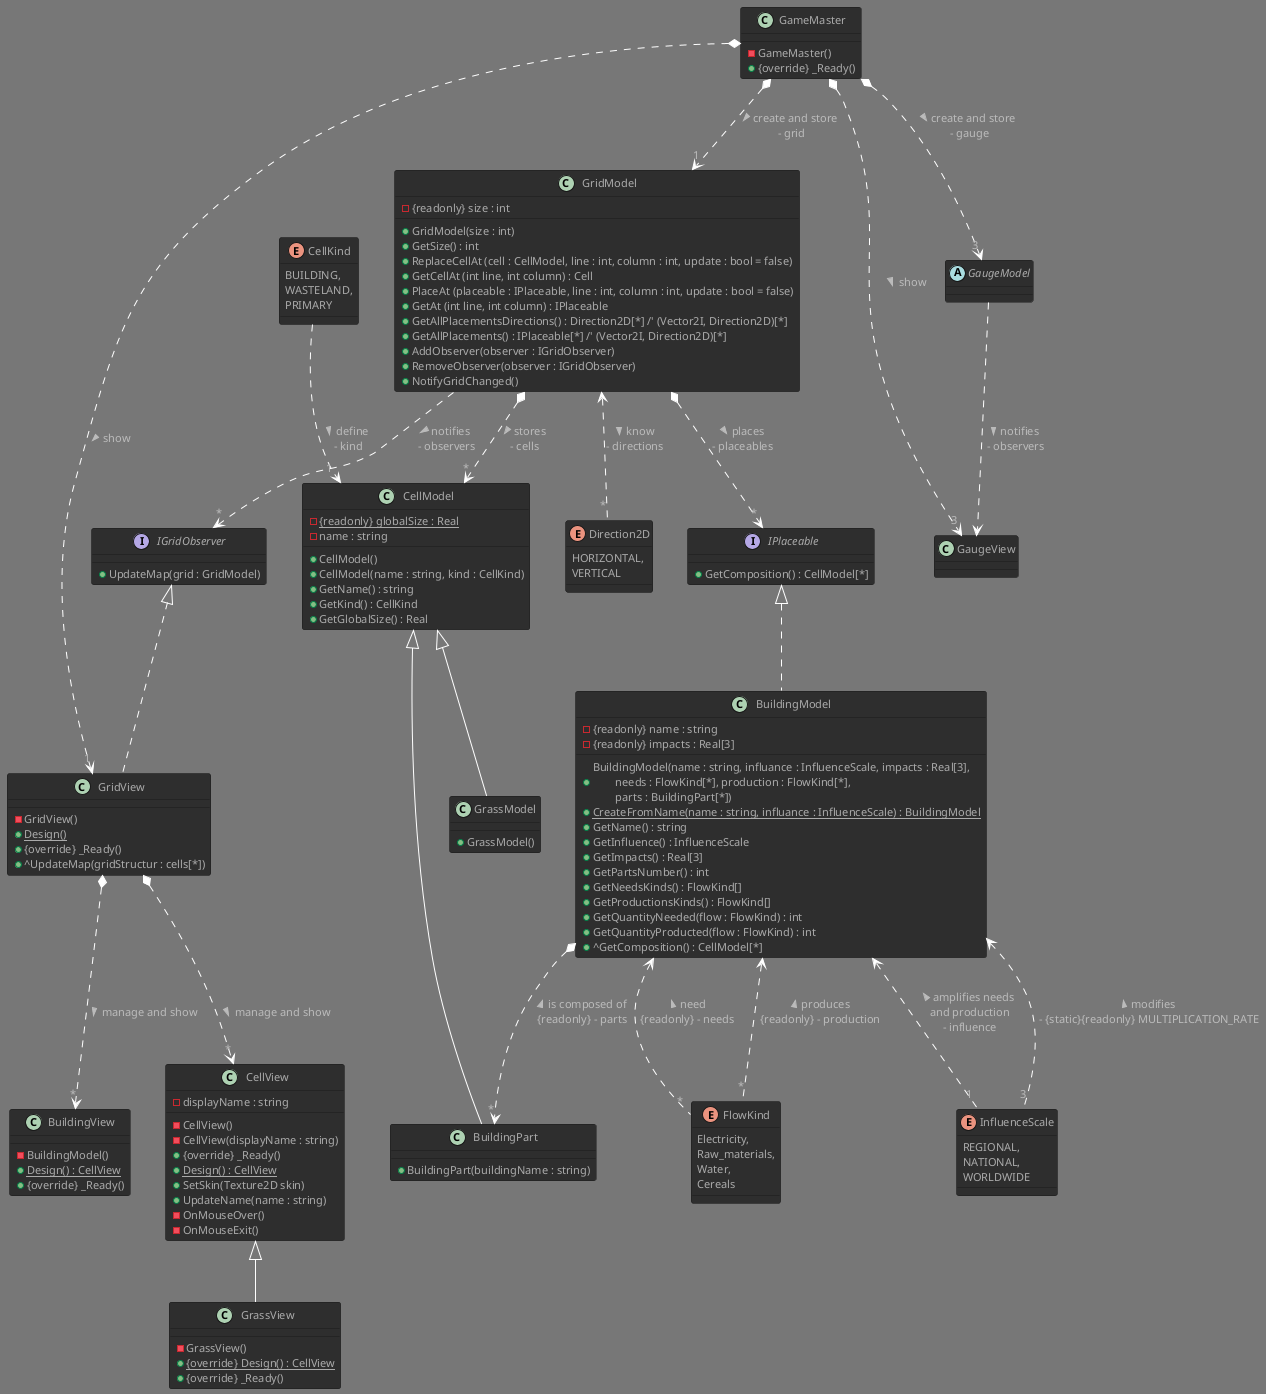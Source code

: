     @startuml
!theme reddress-darkgreen

/' HOME / MASTER / START '/
class GameMaster{
    - GameMaster()
    + {override} _Ready()
}
GameMaster *..> "1"GridModel : > create and store\n - grid
GameMaster *..> "3"GaugeModel : > create and store\n - gauge
GameMaster *..> "1"GridView : > show
GameMaster *..> "3"GaugeView : > show

/' MODELS '/
class CellModel { /' TAG: Immutable '/
    - {static} {readonly} globalSize : Real
    - name : string
    + CellModel() 
    + CellModel(name : string, kind : CellKind)
    + GetName() : string
    + GetKind() : CellKind
    + GetGlobalSize() : Real
}

enum CellKind{
    BUILDING,
    WASTELAND,
    PRIMARY
}
CellKind ..> "1"CellModel : > define\n - kind

class GrassModel extends CellModel {
    + GrassModel()
}

class BuildingPart extends CellModel {
    + BuildingPart(buildingName : string)
}

enum Direction2D{
    HORIZONTAL,
    VERTICAL
}

class GridModel{
    - {readonly} size : int
    + GridModel(size : int)
    + GetSize() : int
    + ReplaceCellAt (cell : CellModel, line : int, column : int, update : bool = false)
    + GetCellAt (int line, int column) : Cell
     /' argument specifies the position of the first cell, the rest is calculated by the grid itself: '/
    + PlaceAt (placeable : IPlaceable, line : int, column : int, update : bool = false)
    + GetAt (int line, int column) : IPlaceable
    + GetAllPlacementsDirections() : Direction2D[*] /' (Vector2I, Direction2D)[*]
    + GetAllPlacements() : IPlaceable[*] /' (Vector2I, Direction2D)[*]
    + AddObserver(observer : IGridObserver)
    + RemoveObserver(observer : IGridObserver)
    + NotifyGridChanged() /' notify public: so you can request a forced update '/
}
GridModel *..> "*"CellModel : > stores\n- cells
GridModel ..> "*"IGridObserver : > notifies\n - observers
GridModel *..> "*"IPlaceable : > places\n- placeables   /' (Vector2I, IPlaceable)[*] '/
GridModel <.. "*"Direction2D : > know\n- directions   /' (Vector2I, Direction2D)[*] '/

interface IGridObserver{
    + UpdateMap(grid : GridModel)
}

interface IPlaceable{
    + GetComposition() : CellModel[*]
}

class BuildingModel implements IPlaceable { /' TAG: Immutable '/
    - {readonly} name : string
    - {readonly} impacts : Real[3]
    + BuildingModel(name : string, influance : InfluenceScale, impacts : Real[3],\n\tneeds : FlowKind[*], production : FlowKind[*],\n\tparts : BuildingPart[*])
    + {static} CreateFromName(name : string, influance : InfluenceScale) : BuildingModel
    /' MULTIPLICATION_RATE : (InfluenceScale, int)[*] '/
    /' - needs : (FlowKind, int)[*] '/
    /' - production : (FlowKind, int)[*] '/
    + GetName() : string
    + GetInfluence() : InfluenceScale
    + GetImpacts() : Real[3]
    + GetPartsNumber() : int
    + GetNeedsKinds() : FlowKind[]
    + GetProductionsKinds() : FlowKind[]
    + GetQuantityNeeded(flow : FlowKind) : int
    + GetQuantityProducted(flow : FlowKind) : int
    + ^GetComposition() : CellModel[*]
}
BuildingModel <.. "1"InfluenceScale : < amplifies needs\n and production\n - influence
BuildingModel <.. "3"InfluenceScale : < modifies\n - {static}{readonly} MULTIPLICATION_RATE
BuildingModel <.. "*"FlowKind : < need\n{readonly} - needs
BuildingModel <.. "*"FlowKind : < produces\n{readonly} - production
BuildingModel *..> "*"BuildingPart : < is composed of\n{readonly} - parts


enum FlowKind{
    Electricity,
    Raw_materials,
    Water,
    Cereals
}

enum InfluenceScale{
    REGIONAL,
    NATIONAL,
    WORLDWIDE
}

abstract GaugeModel
GaugeModel ..> GaugeView : > notifies\n - observers

/' VUES '/
class CellView {
    - displayName : string
    - CellView()
    - CellView(displayName : string) 
    + {override} _Ready()
    + {static} Design() : CellView
    + SetSkin(Texture2D skin)
    + UpdateName(name : string)
    /' events '/ 
    - OnMouseOver()
    - OnMouseExit()
}

class GrassView extends CellView {
    - GrassView()
    + {static} {override} Design() : CellView
    + {override} _Ready()
}

class GridView implements IGridObserver {
    - GridView()
    + {static} Design()
    + {override} _Ready()
    + ^UpdateMap(gridStructur : cells[*])
}
GridView *..> "*"CellView : > manage and show
GridView *..> "*"BuildingView : > manage and show

/' OBSERVERS '/
class BuildingView {
    - BuildingModel()
    + {static} Design() : CellView
    + {override} _Ready() /' set children skin here '/
}


/' possibly add the DataManager '/
@enduml
